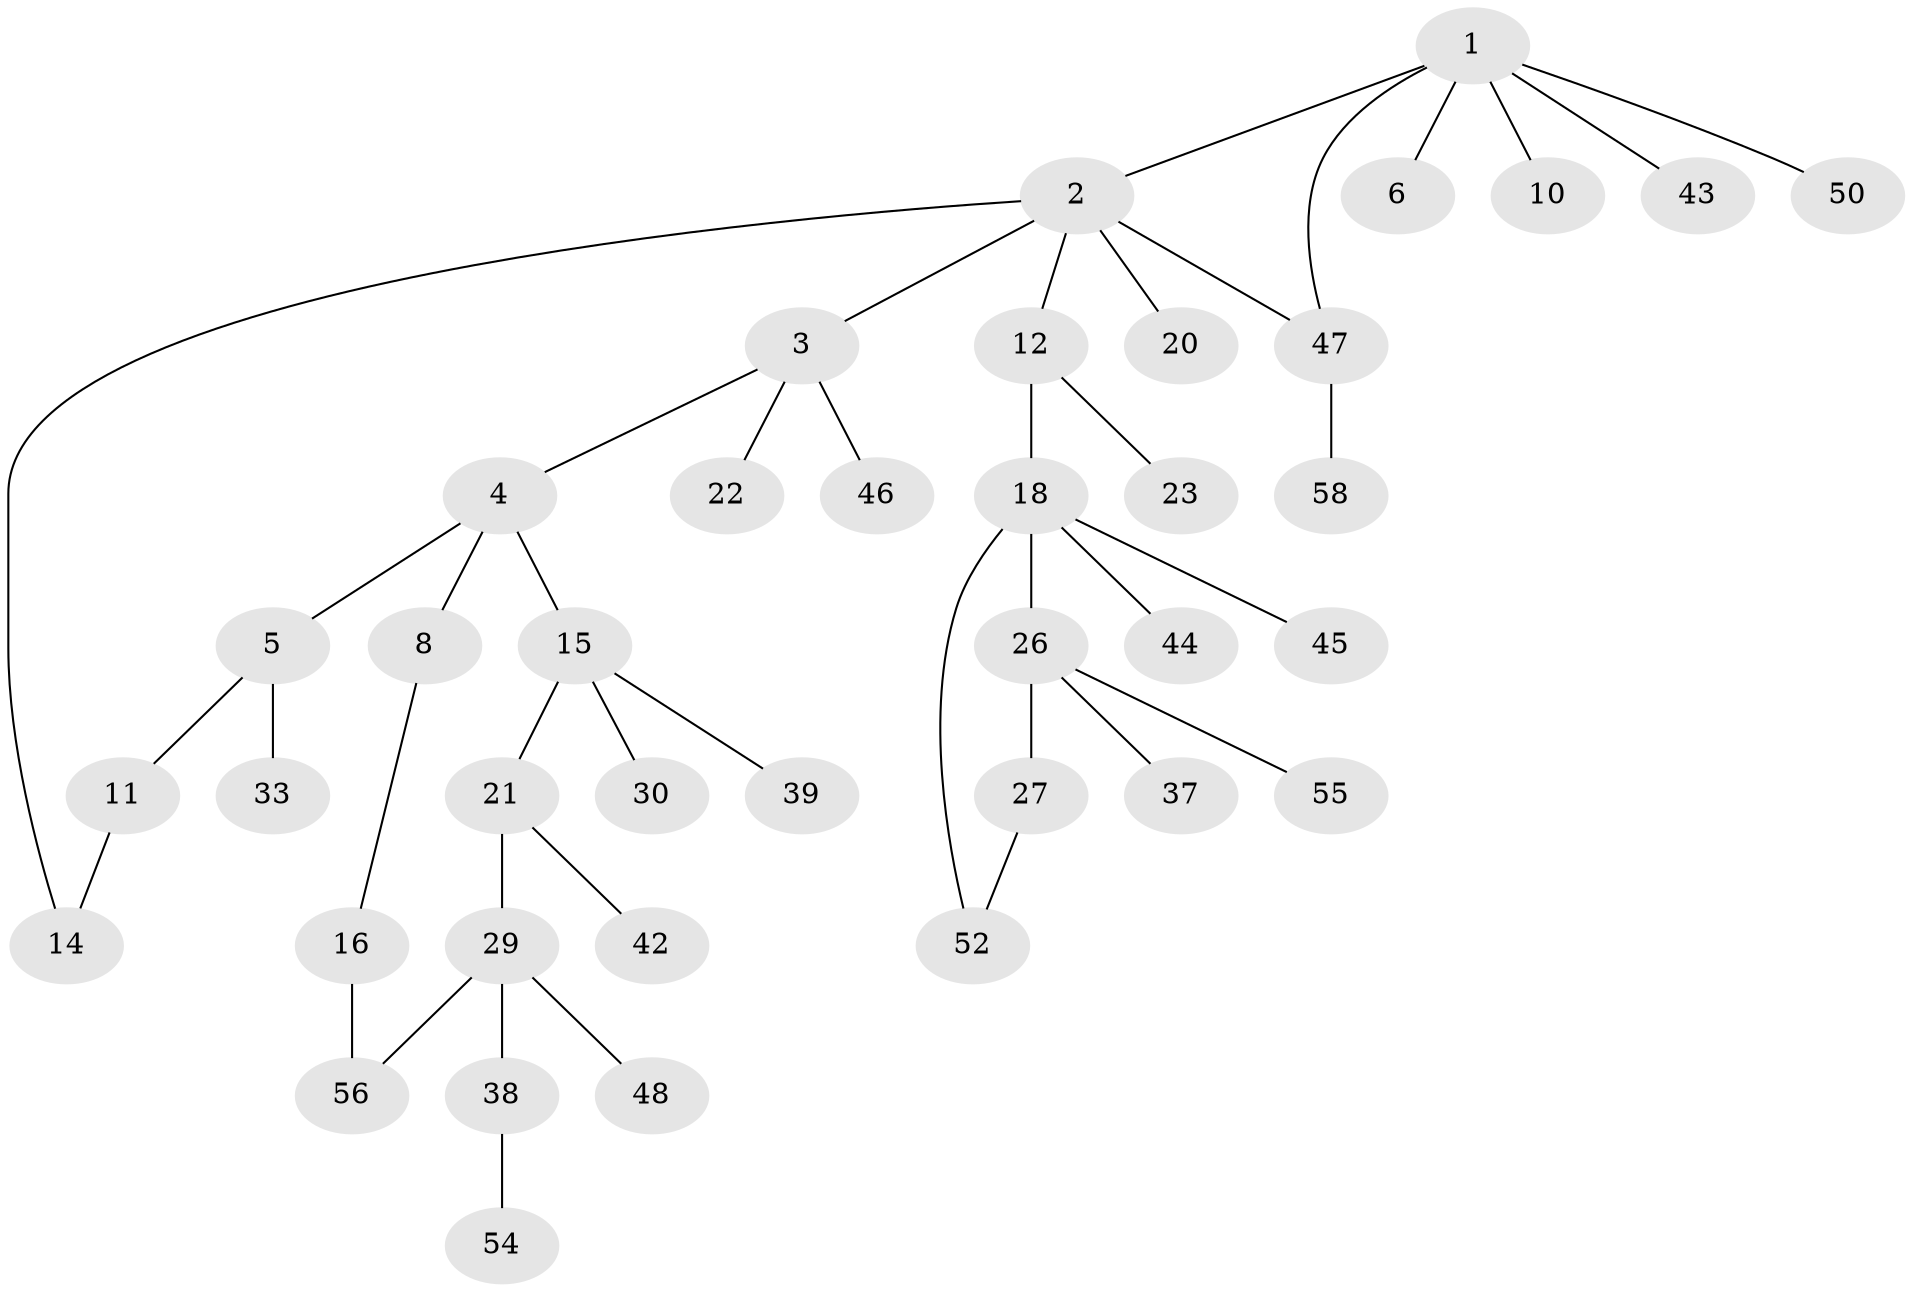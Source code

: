 // original degree distribution, {5: 0.06896551724137931, 4: 0.08620689655172414, 3: 0.22413793103448276, 1: 0.46551724137931033, 2: 0.15517241379310345}
// Generated by graph-tools (version 1.1) at 2025/41/03/06/25 10:41:31]
// undirected, 39 vertices, 42 edges
graph export_dot {
graph [start="1"]
  node [color=gray90,style=filled];
  1 [super="+9"];
  2 [super="+13"];
  3 [super="+17"];
  4 [super="+7"];
  5 [super="+25"];
  6;
  8 [super="+19"];
  10;
  11 [super="+35"];
  12;
  14 [super="+49"];
  15 [super="+28"];
  16 [super="+31"];
  18 [super="+24"];
  20;
  21 [super="+32"];
  22;
  23;
  26 [super="+34"];
  27 [super="+40"];
  29 [super="+53"];
  30;
  33 [super="+36"];
  37;
  38 [super="+41"];
  39;
  42;
  43;
  44;
  45;
  46;
  47 [super="+57"];
  48;
  50 [super="+51"];
  52;
  54;
  55;
  56;
  58;
  1 -- 2;
  1 -- 6;
  1 -- 43;
  1 -- 10;
  1 -- 50;
  1 -- 47;
  2 -- 3;
  2 -- 12;
  2 -- 20;
  2 -- 14;
  2 -- 47;
  3 -- 4;
  3 -- 46;
  3 -- 22;
  4 -- 5;
  4 -- 8;
  4 -- 15;
  5 -- 11;
  5 -- 33;
  8 -- 16;
  11 -- 14;
  12 -- 18;
  12 -- 23;
  15 -- 21;
  15 -- 30;
  15 -- 39;
  16 -- 56;
  18 -- 26 [weight=2];
  18 -- 45;
  18 -- 52;
  18 -- 44;
  21 -- 29;
  21 -- 42;
  26 -- 27;
  26 -- 37;
  26 -- 55;
  27 -- 52;
  29 -- 38;
  29 -- 48;
  29 -- 56;
  38 -- 54;
  47 -- 58;
}
